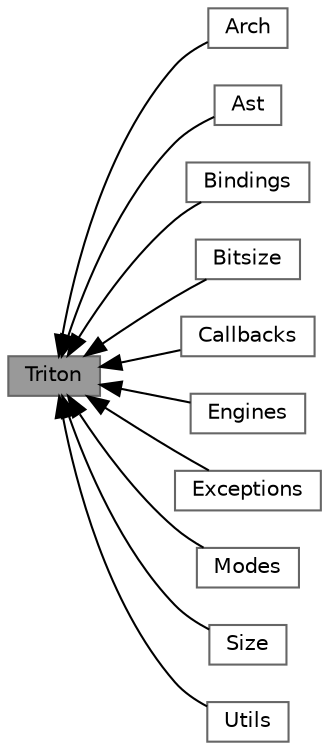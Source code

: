 digraph "Triton"
{
 // LATEX_PDF_SIZE
  bgcolor="transparent";
  edge [fontname=Helvetica,fontsize=10,labelfontname=Helvetica,labelfontsize=10];
  node [fontname=Helvetica,fontsize=10,shape=box,height=0.2,width=0.4];
  rankdir=LR;
  Node2 [label="Arch",height=0.2,width=0.4,color="grey40", fillcolor="white", style="filled",URL="$group__arch.html",tooltip=" "];
  Node3 [label="Ast",height=0.2,width=0.4,color="grey40", fillcolor="white", style="filled",URL="$group__ast.html",tooltip=" "];
  Node11 [label="Bindings",height=0.2,width=0.4,color="grey40", fillcolor="white", style="filled",URL="$group__bindings.html",tooltip=" "];
  Node8 [label="Bitsize",height=0.2,width=0.4,color="grey40", fillcolor="white", style="filled",URL="$group__bitsize.html",tooltip=" "];
  Node5 [label="Callbacks",height=0.2,width=0.4,color="grey40", fillcolor="white", style="filled",URL="$group__callbacks.html",tooltip=" "];
  Node4 [label="Engines",height=0.2,width=0.4,color="grey40", fillcolor="white", style="filled",URL="$group__engines.html",tooltip=" "];
  Node9 [label="Exceptions",height=0.2,width=0.4,color="grey40", fillcolor="white", style="filled",URL="$group__exceptions.html",tooltip=" "];
  Node10 [label="Modes",height=0.2,width=0.4,color="grey40", fillcolor="white", style="filled",URL="$group__modes.html",tooltip=" "];
  Node7 [label="Size",height=0.2,width=0.4,color="grey40", fillcolor="white", style="filled",URL="$group__size.html",tooltip=" "];
  Node1 [label="Triton",height=0.2,width=0.4,color="gray40", fillcolor="grey60", style="filled", fontcolor="black",tooltip=" "];
  Node6 [label="Utils",height=0.2,width=0.4,color="grey40", fillcolor="white", style="filled",URL="$group__utils.html",tooltip=" "];
  Node1->Node2 [shape=plaintext, dir="back", style="solid"];
  Node1->Node3 [shape=plaintext, dir="back", style="solid"];
  Node1->Node4 [shape=plaintext, dir="back", style="solid"];
  Node1->Node5 [shape=plaintext, dir="back", style="solid"];
  Node1->Node6 [shape=plaintext, dir="back", style="solid"];
  Node1->Node7 [shape=plaintext, dir="back", style="solid"];
  Node1->Node8 [shape=plaintext, dir="back", style="solid"];
  Node1->Node9 [shape=plaintext, dir="back", style="solid"];
  Node1->Node10 [shape=plaintext, dir="back", style="solid"];
  Node1->Node11 [shape=plaintext, dir="back", style="solid"];
}
